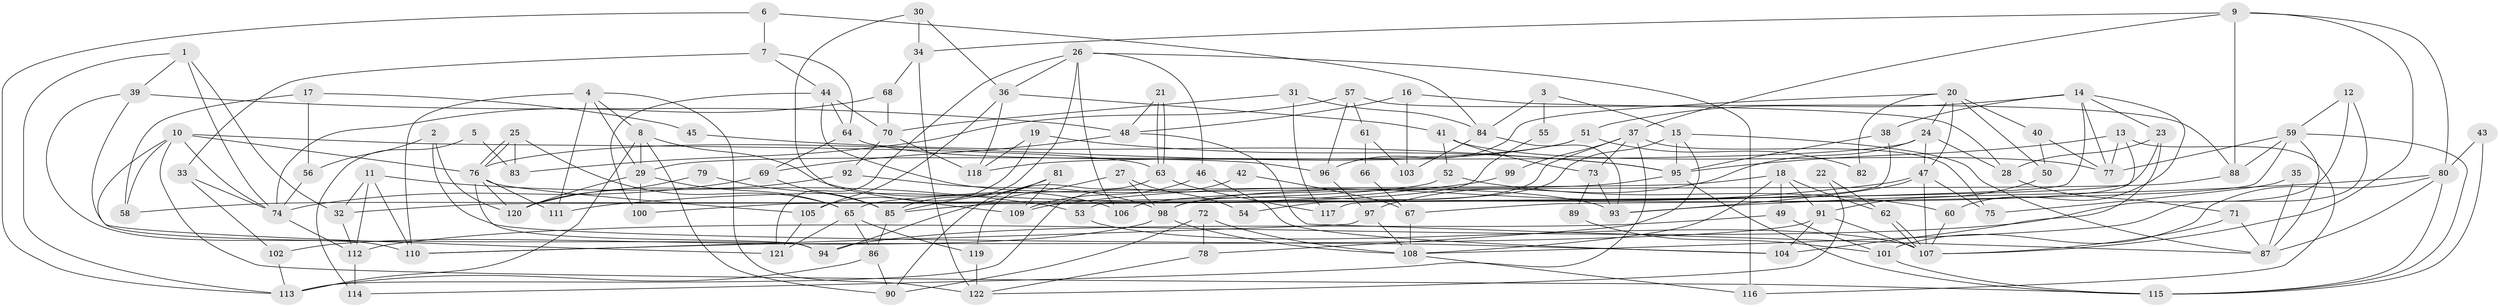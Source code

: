 // coarse degree distribution, {8: 0.09876543209876543, 4: 0.1728395061728395, 3: 0.24691358024691357, 5: 0.14814814814814814, 11: 0.024691358024691357, 9: 0.012345679012345678, 6: 0.08641975308641975, 2: 0.09876543209876543, 7: 0.08641975308641975, 10: 0.024691358024691357}
// Generated by graph-tools (version 1.1) at 2025/41/03/06/25 10:41:52]
// undirected, 122 vertices, 244 edges
graph export_dot {
graph [start="1"]
  node [color=gray90,style=filled];
  1;
  2;
  3;
  4;
  5;
  6;
  7;
  8;
  9;
  10;
  11;
  12;
  13;
  14;
  15;
  16;
  17;
  18;
  19;
  20;
  21;
  22;
  23;
  24;
  25;
  26;
  27;
  28;
  29;
  30;
  31;
  32;
  33;
  34;
  35;
  36;
  37;
  38;
  39;
  40;
  41;
  42;
  43;
  44;
  45;
  46;
  47;
  48;
  49;
  50;
  51;
  52;
  53;
  54;
  55;
  56;
  57;
  58;
  59;
  60;
  61;
  62;
  63;
  64;
  65;
  66;
  67;
  68;
  69;
  70;
  71;
  72;
  73;
  74;
  75;
  76;
  77;
  78;
  79;
  80;
  81;
  82;
  83;
  84;
  85;
  86;
  87;
  88;
  89;
  90;
  91;
  92;
  93;
  94;
  95;
  96;
  97;
  98;
  99;
  100;
  101;
  102;
  103;
  104;
  105;
  106;
  107;
  108;
  109;
  110;
  111;
  112;
  113;
  114;
  115;
  116;
  117;
  118;
  119;
  120;
  121;
  122;
  1 -- 113;
  1 -- 74;
  1 -- 32;
  1 -- 39;
  2 -- 120;
  2 -- 104;
  2 -- 56;
  3 -- 84;
  3 -- 15;
  3 -- 55;
  4 -- 8;
  4 -- 110;
  4 -- 29;
  4 -- 111;
  4 -- 122;
  5 -- 83;
  5 -- 114;
  6 -- 7;
  6 -- 113;
  6 -- 84;
  7 -- 64;
  7 -- 44;
  7 -- 33;
  8 -- 106;
  8 -- 29;
  8 -- 90;
  8 -- 113;
  9 -- 107;
  9 -- 34;
  9 -- 37;
  9 -- 80;
  9 -- 88;
  10 -- 76;
  10 -- 63;
  10 -- 58;
  10 -- 74;
  10 -- 115;
  10 -- 121;
  11 -- 110;
  11 -- 32;
  11 -- 53;
  11 -- 112;
  12 -- 59;
  12 -- 112;
  12 -- 108;
  13 -- 116;
  13 -- 77;
  13 -- 95;
  13 -- 117;
  14 -- 51;
  14 -- 38;
  14 -- 23;
  14 -- 60;
  14 -- 77;
  14 -- 85;
  15 -- 87;
  15 -- 95;
  15 -- 54;
  15 -- 78;
  16 -- 28;
  16 -- 48;
  16 -- 103;
  17 -- 56;
  17 -- 58;
  17 -- 45;
  18 -- 65;
  18 -- 108;
  18 -- 49;
  18 -- 62;
  18 -- 91;
  19 -- 95;
  19 -- 118;
  19 -- 105;
  20 -- 47;
  20 -- 24;
  20 -- 40;
  20 -- 50;
  20 -- 82;
  20 -- 96;
  21 -- 48;
  21 -- 63;
  21 -- 63;
  22 -- 62;
  22 -- 122;
  23 -- 32;
  23 -- 28;
  23 -- 104;
  24 -- 29;
  24 -- 97;
  24 -- 28;
  24 -- 47;
  25 -- 65;
  25 -- 76;
  25 -- 76;
  25 -- 83;
  26 -- 121;
  26 -- 36;
  26 -- 46;
  26 -- 85;
  26 -- 106;
  26 -- 116;
  27 -- 94;
  27 -- 98;
  27 -- 54;
  28 -- 71;
  29 -- 65;
  29 -- 100;
  29 -- 120;
  30 -- 109;
  30 -- 36;
  30 -- 34;
  31 -- 84;
  31 -- 117;
  31 -- 70;
  32 -- 112;
  33 -- 102;
  33 -- 74;
  34 -- 122;
  34 -- 68;
  35 -- 87;
  35 -- 75;
  36 -- 105;
  36 -- 41;
  36 -- 118;
  37 -- 98;
  37 -- 73;
  37 -- 75;
  37 -- 99;
  37 -- 114;
  38 -- 53;
  38 -- 95;
  39 -- 94;
  39 -- 48;
  39 -- 110;
  40 -- 77;
  40 -- 50;
  41 -- 77;
  41 -- 73;
  41 -- 52;
  42 -- 67;
  42 -- 113;
  43 -- 115;
  43 -- 80;
  44 -- 93;
  44 -- 70;
  44 -- 64;
  44 -- 100;
  45 -- 95;
  46 -- 104;
  46 -- 109;
  47 -- 107;
  47 -- 75;
  47 -- 93;
  47 -- 109;
  48 -- 69;
  48 -- 87;
  49 -- 101;
  49 -- 94;
  50 -- 91;
  51 -- 118;
  51 -- 76;
  51 -- 82;
  52 -- 60;
  52 -- 58;
  53 -- 107;
  55 -- 100;
  56 -- 74;
  57 -- 96;
  57 -- 88;
  57 -- 61;
  57 -- 83;
  59 -- 115;
  59 -- 87;
  59 -- 67;
  59 -- 77;
  59 -- 88;
  60 -- 107;
  61 -- 103;
  61 -- 66;
  62 -- 107;
  62 -- 107;
  63 -- 119;
  63 -- 117;
  64 -- 69;
  64 -- 96;
  65 -- 86;
  65 -- 121;
  65 -- 119;
  66 -- 67;
  67 -- 108;
  68 -- 74;
  68 -- 70;
  69 -- 74;
  69 -- 85;
  70 -- 92;
  70 -- 118;
  71 -- 107;
  71 -- 87;
  72 -- 90;
  72 -- 108;
  72 -- 78;
  73 -- 93;
  73 -- 89;
  74 -- 112;
  76 -- 120;
  76 -- 94;
  76 -- 105;
  76 -- 111;
  78 -- 122;
  79 -- 120;
  79 -- 85;
  80 -- 87;
  80 -- 93;
  80 -- 101;
  80 -- 115;
  81 -- 85;
  81 -- 109;
  81 -- 90;
  84 -- 93;
  84 -- 103;
  85 -- 86;
  86 -- 90;
  86 -- 113;
  88 -- 106;
  89 -- 101;
  91 -- 104;
  91 -- 107;
  91 -- 110;
  92 -- 98;
  92 -- 120;
  95 -- 115;
  95 -- 98;
  96 -- 97;
  97 -- 110;
  97 -- 108;
  98 -- 108;
  98 -- 102;
  99 -- 111;
  101 -- 115;
  102 -- 113;
  105 -- 121;
  108 -- 116;
  112 -- 114;
  119 -- 122;
}
